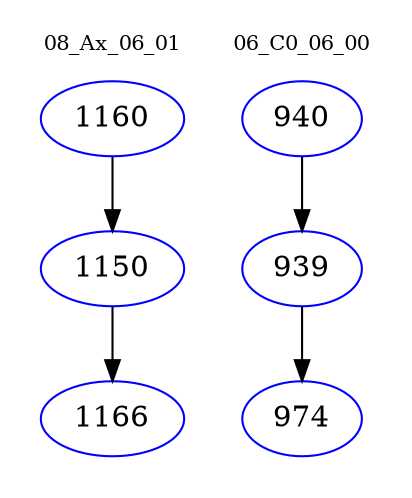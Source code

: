 digraph{
subgraph cluster_0 {
color = white
label = "08_Ax_06_01";
fontsize=10;
T0_1160 [label="1160", color="blue"]
T0_1160 -> T0_1150 [color="black"]
T0_1150 [label="1150", color="blue"]
T0_1150 -> T0_1166 [color="black"]
T0_1166 [label="1166", color="blue"]
}
subgraph cluster_1 {
color = white
label = "06_C0_06_00";
fontsize=10;
T1_940 [label="940", color="blue"]
T1_940 -> T1_939 [color="black"]
T1_939 [label="939", color="blue"]
T1_939 -> T1_974 [color="black"]
T1_974 [label="974", color="blue"]
}
}
